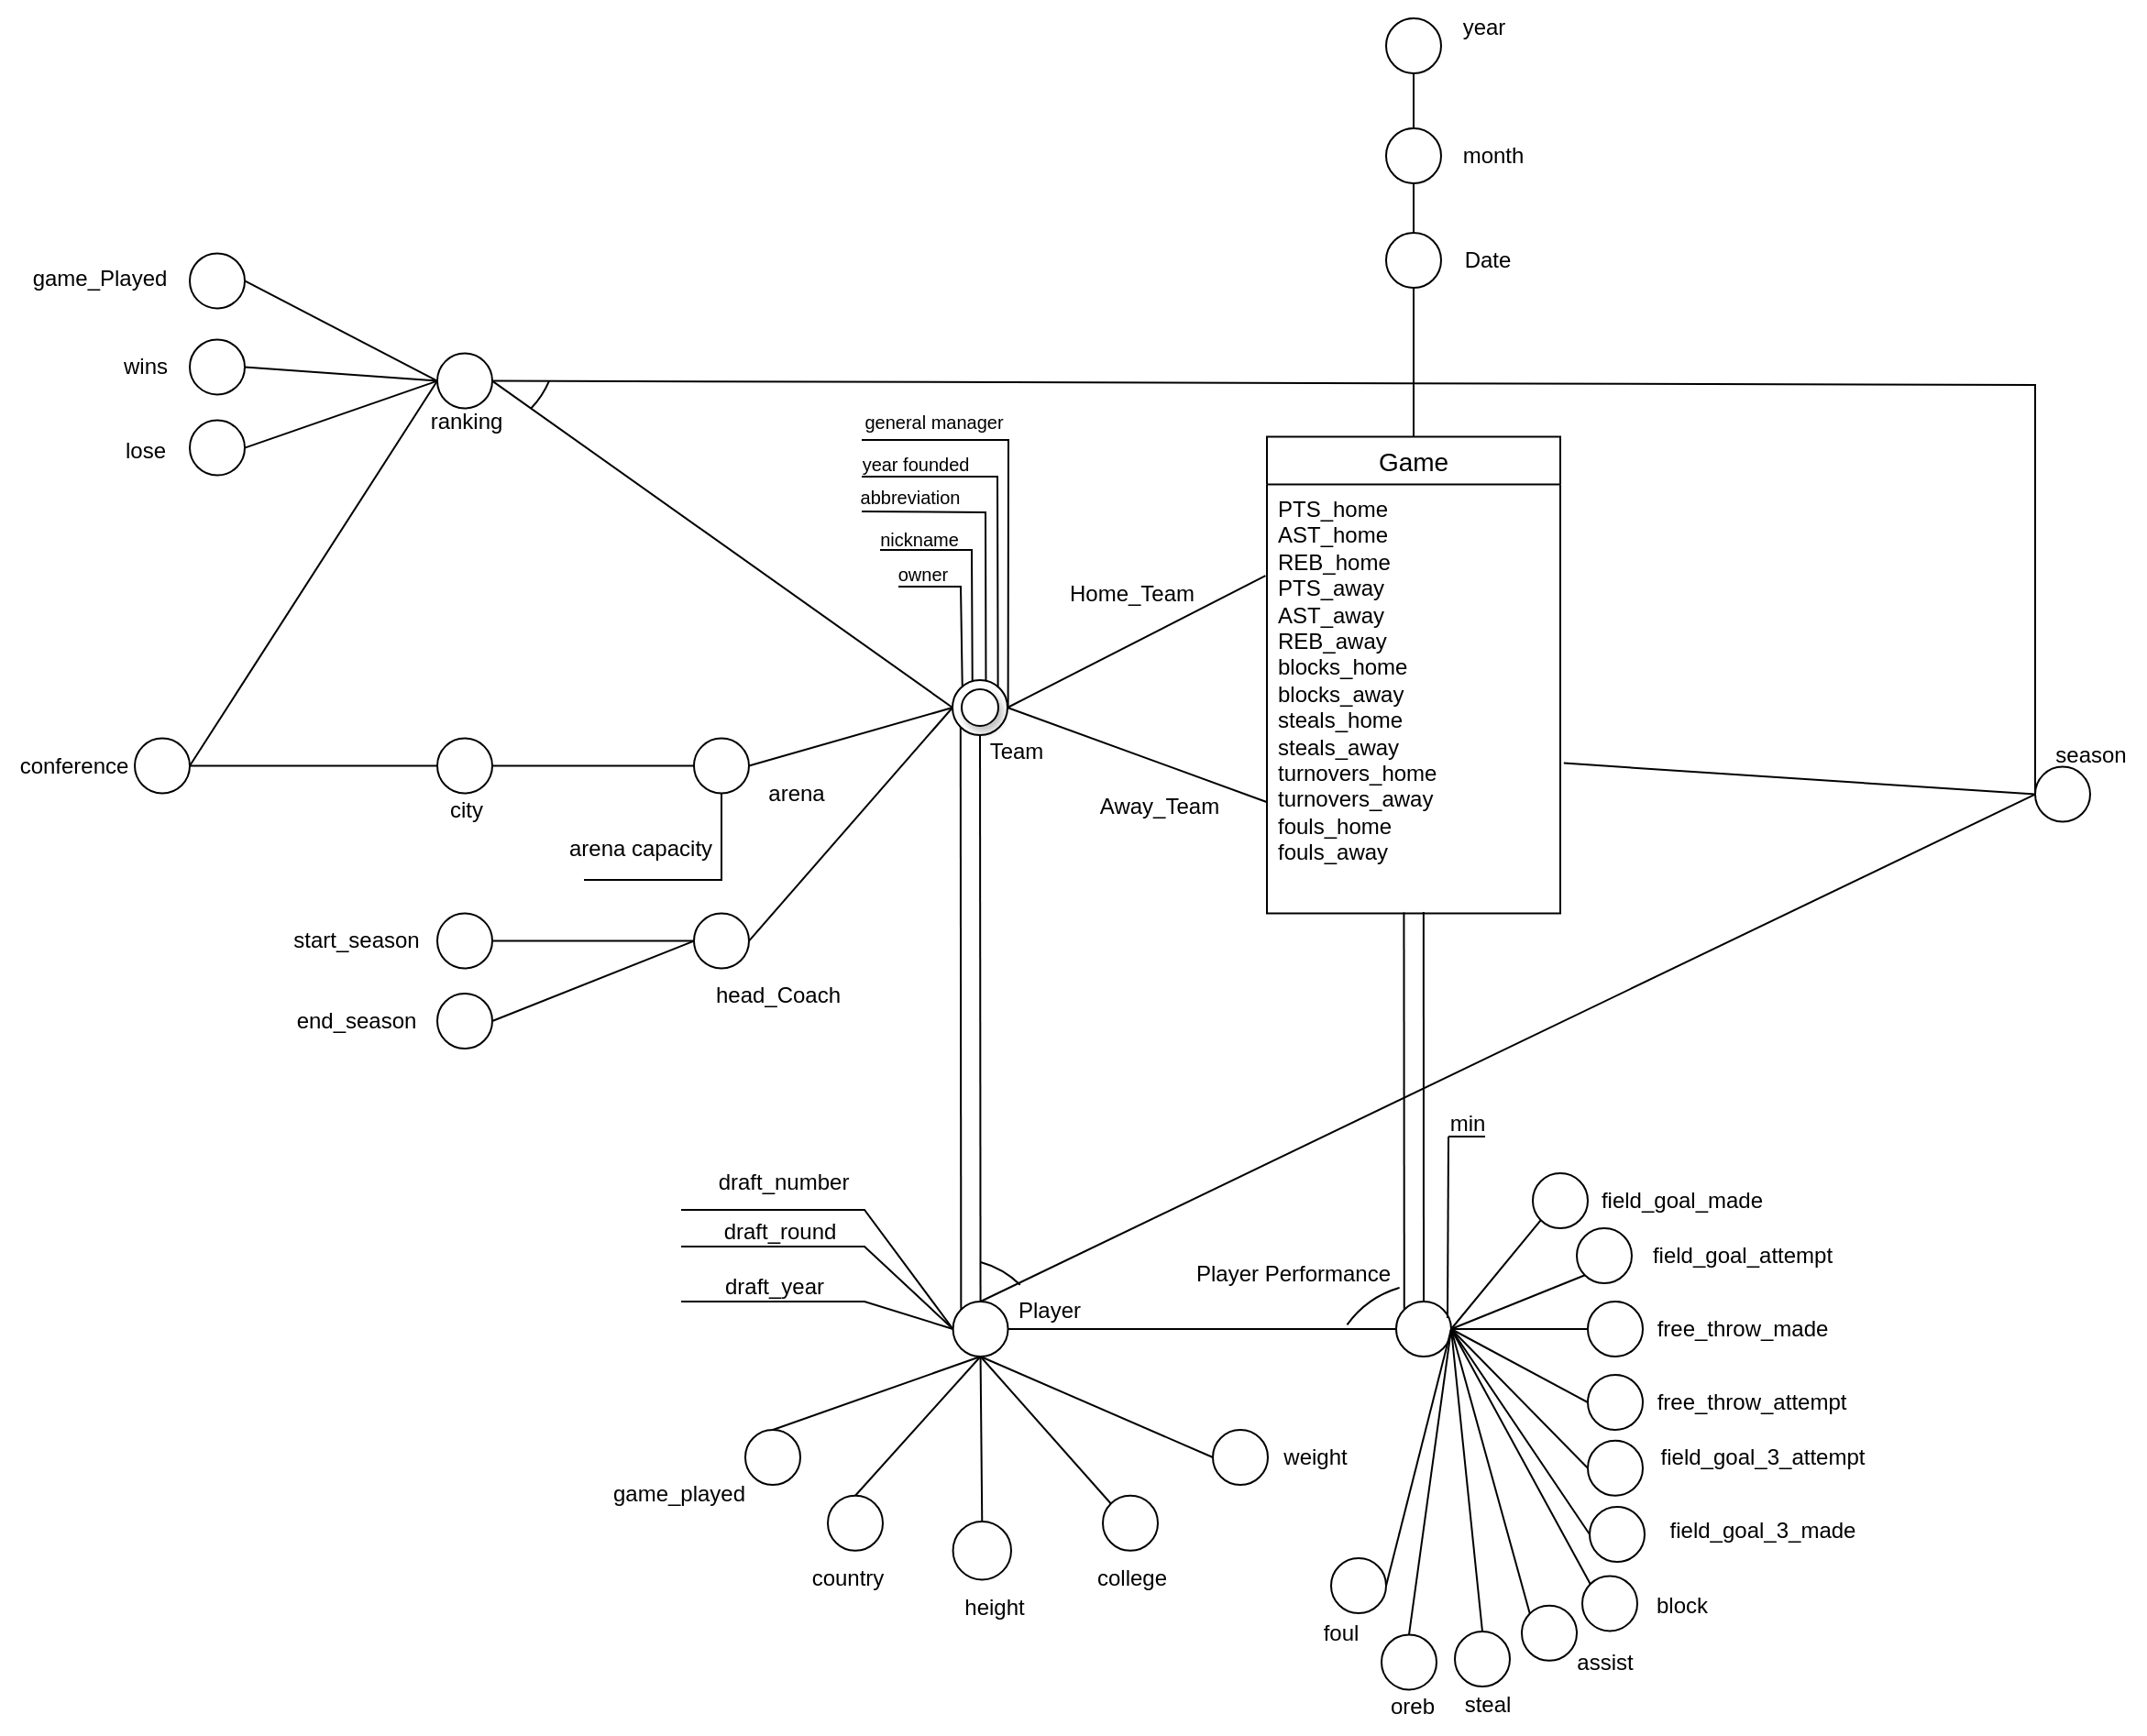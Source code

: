 <mxfile version="26.2.12">
  <diagram name="Page-1" id="STnHS9eQs5rwX8lgGzz5">
    <mxGraphModel dx="2829" dy="1380" grid="1" gridSize="10" guides="1" tooltips="1" connect="1" arrows="1" fold="1" page="1" pageScale="1" pageWidth="1654" pageHeight="1169" math="0" shadow="0">
      <root>
        <mxCell id="0" />
        <mxCell id="1" parent="0" />
        <mxCell id="lqGyyjWY5NM0c0FbPmfU-131" value="&lt;font style=&quot;font-size: 10px;&quot;&gt;general manager&lt;/font&gt;" style="text;html=1;align=center;verticalAlign=middle;resizable=0;points=[];autosize=1;strokeColor=none;fillColor=none;" parent="1" vertex="1">
          <mxGeometry x="628.5" y="315.21" width="100" height="30" as="geometry" />
        </mxCell>
        <mxCell id="lqGyyjWY5NM0c0FbPmfU-140" value="&lt;font style=&quot;font-size: 10px;&quot;&gt;abbreviation&lt;/font&gt;" style="text;html=1;align=center;verticalAlign=middle;resizable=0;points=[];autosize=1;strokeColor=none;fillColor=none;" parent="1" vertex="1">
          <mxGeometry x="625.5" y="356" width="80" height="30" as="geometry" />
        </mxCell>
        <mxCell id="lqGyyjWY5NM0c0FbPmfU-82" value="Game" style="swimlane;fontStyle=0;childLayout=stackLayout;horizontal=1;startSize=26;horizontalStack=0;resizeParent=1;resizeParentMax=0;resizeLast=0;collapsible=1;marginBottom=0;align=center;fontSize=14;" parent="1" vertex="1">
          <mxGeometry x="861" y="338.21" width="160" height="260" as="geometry">
            <mxRectangle x="1130" y="142" width="130" height="30" as="alternateBounds" />
          </mxGeometry>
        </mxCell>
        <mxCell id="lqGyyjWY5NM0c0FbPmfU-85" value="&lt;div&gt;&lt;span style=&quot;background-color: transparent; color: light-dark(rgb(0, 0, 0), rgb(255, 255, 255));&quot;&gt;PTS_home&lt;br&gt;AST_home&amp;nbsp;&lt;/span&gt;&lt;/div&gt;&lt;div&gt;&lt;span style=&quot;background-color: transparent; color: light-dark(rgb(0, 0, 0), rgb(255, 255, 255));&quot;&gt;REB_home&lt;br&gt;PTS_away&lt;br&gt;AST_away&lt;br&gt;REB_away&lt;span style=&quot;white-space: pre;&quot;&gt;&#x9;&lt;/span&gt;&lt;br&gt;&lt;/span&gt;&lt;span style=&quot;background-color: transparent; color: light-dark(rgb(0, 0, 0), rgb(255, 255, 255));&quot;&gt;blocks_home&lt;/span&gt;&lt;/div&gt;&lt;div&gt;blocks_away&lt;/div&gt;&lt;div&gt;&lt;div&gt;steals_home&lt;/div&gt;&lt;div&gt;steals_away&lt;/div&gt;&lt;div&gt;turnovers_home&lt;/div&gt;&lt;div&gt;turnovers_away&lt;/div&gt;&lt;div&gt;fouls_home&lt;/div&gt;&lt;/div&gt;&lt;div&gt;fouls_away&lt;/div&gt;&lt;div&gt;&lt;br&gt;&lt;/div&gt;" style="text;strokeColor=none;fillColor=none;spacingLeft=4;spacingRight=4;overflow=hidden;rotatable=0;points=[[0,0.5],[1,0.5]];portConstraint=eastwest;fontSize=12;whiteSpace=wrap;html=1;" parent="lqGyyjWY5NM0c0FbPmfU-82" vertex="1">
          <mxGeometry y="26" width="160" height="234" as="geometry" />
        </mxCell>
        <mxCell id="lqGyyjWY5NM0c0FbPmfU-91" value="Home_Team" style="text;html=1;align=center;verticalAlign=middle;resizable=0;points=[];autosize=1;strokeColor=none;fillColor=none;" parent="1" vertex="1">
          <mxGeometry x="741.5" y="409" width="90" height="30" as="geometry" />
        </mxCell>
        <mxCell id="lqGyyjWY5NM0c0FbPmfU-101" value="" style="endArrow=none;html=1;rounded=0;entryX=1;entryY=0;entryDx=0;entryDy=0;" parent="1" edge="1">
          <mxGeometry relative="1" as="geometry">
            <mxPoint x="640" y="340" as="sourcePoint" />
            <mxPoint x="719.807" y="485.603" as="targetPoint" />
            <Array as="points">
              <mxPoint x="720" y="340" />
            </Array>
          </mxGeometry>
        </mxCell>
        <mxCell id="lqGyyjWY5NM0c0FbPmfU-115" value="&lt;font style=&quot;font-size: 10px;&quot;&gt;owner&lt;/font&gt;" style="text;html=1;align=center;verticalAlign=middle;resizable=0;points=[];autosize=1;strokeColor=none;fillColor=none;" parent="1" vertex="1">
          <mxGeometry x="647.5" y="398.0" width="50" height="30" as="geometry" />
        </mxCell>
        <mxCell id="Ys17MQs9ZZvH2SdcOi4z-31" value="" style="endArrow=none;html=1;rounded=0;entryX=0;entryY=0.5;entryDx=0;entryDy=0;exitX=1;exitY=0.5;exitDx=0;exitDy=0;" parent="1" source="Ys17MQs9ZZvH2SdcOi4z-32" target="HAxubspQe0TTmZOSSiqT-24" edge="1">
          <mxGeometry width="50" height="50" relative="1" as="geometry">
            <mxPoint x="-84" y="441.5" as="sourcePoint" />
            <mxPoint x="-184" y="513.5" as="targetPoint" />
          </mxGeometry>
        </mxCell>
        <mxCell id="Ys17MQs9ZZvH2SdcOi4z-32" value="" style="ellipse;whiteSpace=wrap;html=1;aspect=fixed;" parent="1" vertex="1">
          <mxGeometry x="273.5" y="285.21" width="30" height="30" as="geometry" />
        </mxCell>
        <mxCell id="Ys17MQs9ZZvH2SdcOi4z-34" value="wins" style="text;html=1;align=center;verticalAlign=middle;resizable=0;points=[];autosize=1;strokeColor=none;fillColor=none;" parent="1" vertex="1">
          <mxGeometry x="223.5" y="285.21" width="50" height="30" as="geometry" />
        </mxCell>
        <mxCell id="Ys17MQs9ZZvH2SdcOi4z-35" value="" style="endArrow=none;html=1;rounded=0;exitX=1;exitY=0.5;exitDx=0;exitDy=0;entryX=0;entryY=0.5;entryDx=0;entryDy=0;" parent="1" source="Ys17MQs9ZZvH2SdcOi4z-36" target="HAxubspQe0TTmZOSSiqT-24" edge="1">
          <mxGeometry width="50" height="50" relative="1" as="geometry">
            <mxPoint x="-104" y="493.5" as="sourcePoint" />
            <mxPoint x="383.5" y="255.21" as="targetPoint" />
          </mxGeometry>
        </mxCell>
        <mxCell id="Ys17MQs9ZZvH2SdcOi4z-36" value="" style="ellipse;whiteSpace=wrap;html=1;aspect=fixed;" parent="1" vertex="1">
          <mxGeometry x="273.5" y="329.29" width="30" height="30" as="geometry" />
        </mxCell>
        <mxCell id="Ys17MQs9ZZvH2SdcOi4z-37" value="lose" style="text;html=1;align=center;verticalAlign=middle;resizable=0;points=[];autosize=1;strokeColor=none;fillColor=none;" parent="1" vertex="1">
          <mxGeometry x="223.5" y="330.71" width="50" height="30" as="geometry" />
        </mxCell>
        <mxCell id="Ys17MQs9ZZvH2SdcOi4z-41" value="" style="endArrow=none;html=1;rounded=0;exitX=0.5;exitY=1;exitDx=0;exitDy=0;entryX=0;entryY=0.5;entryDx=0;entryDy=0;" parent="1" source="HAxubspQe0TTmZOSSiqT-42" target="Ys17MQs9ZZvH2SdcOi4z-51" edge="1">
          <mxGeometry width="50" height="50" relative="1" as="geometry">
            <mxPoint x="681.5" y="771.22" as="sourcePoint" />
            <mxPoint x="781.5" y="771.22" as="targetPoint" />
          </mxGeometry>
        </mxCell>
        <mxCell id="Ys17MQs9ZZvH2SdcOi4z-42" value="" style="endArrow=none;html=1;rounded=0;exitX=0.5;exitY=1;exitDx=0;exitDy=0;entryX=0.5;entryY=0;entryDx=0;entryDy=0;" parent="1" source="HAxubspQe0TTmZOSSiqT-42" target="Ys17MQs9ZZvH2SdcOi4z-49" edge="1">
          <mxGeometry width="50" height="50" relative="1" as="geometry">
            <mxPoint x="681.5" y="771.22" as="sourcePoint" />
            <mxPoint x="771.5" y="811.22" as="targetPoint" />
          </mxGeometry>
        </mxCell>
        <mxCell id="Ys17MQs9ZZvH2SdcOi4z-43" value="" style="endArrow=none;html=1;rounded=0;exitX=0.5;exitY=1;exitDx=0;exitDy=0;entryX=0.5;entryY=0;entryDx=0;entryDy=0;" parent="1" source="HAxubspQe0TTmZOSSiqT-42" target="Ys17MQs9ZZvH2SdcOi4z-47" edge="1">
          <mxGeometry width="50" height="50" relative="1" as="geometry">
            <mxPoint x="651.5" y="678.29" as="sourcePoint" />
            <mxPoint x="696.5" y="841.22" as="targetPoint" />
          </mxGeometry>
        </mxCell>
        <mxCell id="Ys17MQs9ZZvH2SdcOi4z-44" value="" style="endArrow=none;html=1;rounded=0;exitX=0.5;exitY=1;exitDx=0;exitDy=0;entryX=0.5;entryY=0;entryDx=0;entryDy=0;" parent="1" source="HAxubspQe0TTmZOSSiqT-42" target="Ys17MQs9ZZvH2SdcOi4z-45" edge="1">
          <mxGeometry width="50" height="50" relative="1" as="geometry">
            <mxPoint x="681.5" y="771.22" as="sourcePoint" />
            <mxPoint x="686.5" y="864.22" as="targetPoint" />
          </mxGeometry>
        </mxCell>
        <mxCell id="Ys17MQs9ZZvH2SdcOi4z-45" value="" style="ellipse;whiteSpace=wrap;html=1;aspect=fixed;" parent="1" vertex="1">
          <mxGeometry x="576.5" y="880.0" width="30" height="30" as="geometry" />
        </mxCell>
        <mxCell id="Ys17MQs9ZZvH2SdcOi4z-46" value="game_played" style="text;html=1;align=center;verticalAlign=middle;resizable=0;points=[];autosize=1;strokeColor=none;fillColor=none;" parent="1" vertex="1">
          <mxGeometry x="490" y="900.0" width="100" height="30" as="geometry" />
        </mxCell>
        <mxCell id="Ys17MQs9ZZvH2SdcOi4z-47" value="" style="ellipse;whiteSpace=wrap;html=1;aspect=fixed;" parent="1" vertex="1">
          <mxGeometry x="621.5" y="915.86" width="30" height="30" as="geometry" />
        </mxCell>
        <mxCell id="Ys17MQs9ZZvH2SdcOi4z-48" value="country" style="text;html=1;align=center;verticalAlign=middle;resizable=0;points=[];autosize=1;strokeColor=none;fillColor=none;" parent="1" vertex="1">
          <mxGeometry x="601.5" y="945.86" width="60" height="30" as="geometry" />
        </mxCell>
        <mxCell id="Ys17MQs9ZZvH2SdcOi4z-49" value="" style="ellipse;whiteSpace=wrap;html=1;aspect=fixed;" parent="1" vertex="1">
          <mxGeometry x="689.78" y="930" width="31.72" height="31.72" as="geometry" />
        </mxCell>
        <mxCell id="Ys17MQs9ZZvH2SdcOi4z-50" value="height" style="text;html=1;align=center;verticalAlign=middle;resizable=0;points=[];autosize=1;strokeColor=none;fillColor=none;" parent="1" vertex="1">
          <mxGeometry x="681.5" y="961.72" width="60" height="30" as="geometry" />
        </mxCell>
        <mxCell id="Ys17MQs9ZZvH2SdcOi4z-51" value="" style="ellipse;whiteSpace=wrap;html=1;aspect=fixed;" parent="1" vertex="1">
          <mxGeometry x="831.5" y="880.0" width="30" height="30" as="geometry" />
        </mxCell>
        <mxCell id="Ys17MQs9ZZvH2SdcOi4z-53" value="weight" style="text;html=1;align=center;verticalAlign=middle;resizable=0;points=[];autosize=1;strokeColor=none;fillColor=none;" parent="1" vertex="1">
          <mxGeometry x="856.5" y="880.0" width="60" height="30" as="geometry" />
        </mxCell>
        <mxCell id="Ys17MQs9ZZvH2SdcOi4z-60" value="" style="endArrow=none;html=1;rounded=0;entryX=0;entryY=0.5;entryDx=0;entryDy=0;exitX=1;exitY=0.5;exitDx=0;exitDy=0;" parent="1" source="Ys17MQs9ZZvH2SdcOi4z-61" target="HAxubspQe0TTmZOSSiqT-24" edge="1">
          <mxGeometry width="50" height="50" relative="1" as="geometry">
            <mxPoint x="-94" y="393.5" as="sourcePoint" />
            <mxPoint x="66" y="453.5" as="targetPoint" />
          </mxGeometry>
        </mxCell>
        <mxCell id="Ys17MQs9ZZvH2SdcOi4z-61" value="" style="ellipse;whiteSpace=wrap;html=1;aspect=fixed;" parent="1" vertex="1">
          <mxGeometry x="273.5" y="238.21" width="30" height="30" as="geometry" />
        </mxCell>
        <mxCell id="uUU-sFvdg4GG319mq6XO-7" value="" style="endArrow=none;html=1;rounded=0;entryX=0;entryY=0;entryDx=0;entryDy=0;exitX=0.5;exitY=1;exitDx=0;exitDy=0;" parent="1" source="HAxubspQe0TTmZOSSiqT-42" target="uUU-sFvdg4GG319mq6XO-8" edge="1">
          <mxGeometry width="50" height="50" relative="1" as="geometry">
            <mxPoint x="691.5" y="680" as="sourcePoint" />
            <mxPoint x="786" y="731.22" as="targetPoint" />
          </mxGeometry>
        </mxCell>
        <mxCell id="uUU-sFvdg4GG319mq6XO-8" value="" style="ellipse;whiteSpace=wrap;html=1;aspect=fixed;" parent="1" vertex="1">
          <mxGeometry x="771.5" y="915.86" width="30" height="30" as="geometry" />
        </mxCell>
        <mxCell id="uUU-sFvdg4GG319mq6XO-9" value="college" style="text;html=1;align=center;verticalAlign=middle;resizable=0;points=[];autosize=1;strokeColor=none;fillColor=none;" parent="1" vertex="1">
          <mxGeometry x="756.5" y="945.86" width="60" height="30" as="geometry" />
        </mxCell>
        <mxCell id="HAxubspQe0TTmZOSSiqT-1" value="" style="ellipse;whiteSpace=wrap;html=1;aspect=fixed;" parent="1" vertex="1">
          <mxGeometry x="926" y="227" width="30" height="30" as="geometry" />
        </mxCell>
        <mxCell id="HAxubspQe0TTmZOSSiqT-3" value="Date" style="text;html=1;align=center;verticalAlign=middle;resizable=0;points=[];autosize=1;strokeColor=none;fillColor=none;" parent="1" vertex="1">
          <mxGeometry x="956" y="227" width="50" height="30" as="geometry" />
        </mxCell>
        <mxCell id="HAxubspQe0TTmZOSSiqT-4" value="" style="ellipse;whiteSpace=wrap;html=1;aspect=fixed;" parent="1" vertex="1">
          <mxGeometry x="926" y="170" width="30" height="30" as="geometry" />
        </mxCell>
        <mxCell id="HAxubspQe0TTmZOSSiqT-5" value="" style="ellipse;whiteSpace=wrap;html=1;aspect=fixed;" parent="1" vertex="1">
          <mxGeometry x="926" y="110" width="30" height="30" as="geometry" />
        </mxCell>
        <mxCell id="HAxubspQe0TTmZOSSiqT-7" value="" style="endArrow=none;html=1;rounded=0;entryX=0.5;entryY=1;entryDx=0;entryDy=0;exitX=0.5;exitY=0;exitDx=0;exitDy=0;" parent="1" source="HAxubspQe0TTmZOSSiqT-1" target="HAxubspQe0TTmZOSSiqT-4" edge="1">
          <mxGeometry width="50" height="50" relative="1" as="geometry">
            <mxPoint x="628.5" y="257" as="sourcePoint" />
            <mxPoint x="678.5" y="207" as="targetPoint" />
          </mxGeometry>
        </mxCell>
        <mxCell id="HAxubspQe0TTmZOSSiqT-8" value="month" style="text;html=1;align=center;verticalAlign=middle;resizable=0;points=[];autosize=1;strokeColor=none;fillColor=none;" parent="1" vertex="1">
          <mxGeometry x="953.5" y="170" width="60" height="30" as="geometry" />
        </mxCell>
        <mxCell id="HAxubspQe0TTmZOSSiqT-9" value="year" style="text;html=1;align=center;verticalAlign=middle;resizable=0;points=[];autosize=1;strokeColor=none;fillColor=none;" parent="1" vertex="1">
          <mxGeometry x="953.5" y="100" width="50" height="30" as="geometry" />
        </mxCell>
        <mxCell id="HAxubspQe0TTmZOSSiqT-10" value="Away_Team" style="text;html=1;align=center;verticalAlign=middle;resizable=0;points=[];autosize=1;strokeColor=none;fillColor=none;" parent="1" vertex="1">
          <mxGeometry x="756.5" y="524.5" width="90" height="30" as="geometry" />
        </mxCell>
        <mxCell id="HAxubspQe0TTmZOSSiqT-11" value="" style="ellipse;whiteSpace=wrap;html=1;aspect=fixed;" parent="1" vertex="1">
          <mxGeometry x="689.5" y="471" width="30" height="30" as="geometry" />
        </mxCell>
        <mxCell id="HAxubspQe0TTmZOSSiqT-12" value="" style="endArrow=none;html=1;rounded=0;entryX=-0.005;entryY=0.213;entryDx=0;entryDy=0;exitX=1;exitY=0.5;exitDx=0;exitDy=0;entryPerimeter=0;" parent="1" source="HAxubspQe0TTmZOSSiqT-11" target="lqGyyjWY5NM0c0FbPmfU-85" edge="1">
          <mxGeometry width="50" height="50" relative="1" as="geometry">
            <mxPoint x="648.5" y="550" as="sourcePoint" />
            <mxPoint x="698.5" y="500" as="targetPoint" />
          </mxGeometry>
        </mxCell>
        <mxCell id="HAxubspQe0TTmZOSSiqT-14" value="" style="ellipse;whiteSpace=wrap;html=1;aspect=fixed;shadow=1;" parent="1" vertex="1">
          <mxGeometry x="694.5" y="476" width="20" height="20" as="geometry" />
        </mxCell>
        <mxCell id="HAxubspQe0TTmZOSSiqT-15" value="" style="endArrow=none;html=1;rounded=0;entryX=1;entryY=0.5;entryDx=0;entryDy=0;exitX=0.001;exitY=0.741;exitDx=0;exitDy=0;exitPerimeter=0;" parent="1" source="lqGyyjWY5NM0c0FbPmfU-85" target="HAxubspQe0TTmZOSSiqT-11" edge="1">
          <mxGeometry width="50" height="50" relative="1" as="geometry">
            <mxPoint x="648.5" y="550" as="sourcePoint" />
            <mxPoint x="698.5" y="500" as="targetPoint" />
          </mxGeometry>
        </mxCell>
        <mxCell id="HAxubspQe0TTmZOSSiqT-16" value="Team" style="text;html=1;align=center;verticalAlign=middle;resizable=0;points=[];autosize=1;strokeColor=none;fillColor=none;" parent="1" vertex="1">
          <mxGeometry x="698.5" y="494.5" width="50" height="30" as="geometry" />
        </mxCell>
        <mxCell id="HAxubspQe0TTmZOSSiqT-19" value="" style="endArrow=none;html=1;rounded=0;entryX=0;entryY=0.5;entryDx=0;entryDy=0;exitX=1;exitY=0.5;exitDx=0;exitDy=0;" parent="1" source="HAxubspQe0TTmZOSSiqT-24" target="HAxubspQe0TTmZOSSiqT-11" edge="1">
          <mxGeometry width="50" height="50" relative="1" as="geometry">
            <mxPoint x="518.5" y="470" as="sourcePoint" />
            <mxPoint x="498.5" y="490" as="targetPoint" />
          </mxGeometry>
        </mxCell>
        <mxCell id="HAxubspQe0TTmZOSSiqT-20" value="" style="ellipse;whiteSpace=wrap;html=1;aspect=fixed;" parent="1" vertex="1">
          <mxGeometry x="408.5" y="598.29" width="30" height="30" as="geometry" />
        </mxCell>
        <mxCell id="HAxubspQe0TTmZOSSiqT-21" value="" style="ellipse;whiteSpace=wrap;html=1;aspect=fixed;" parent="1" vertex="1">
          <mxGeometry x="548.5" y="598.29" width="30" height="30" as="geometry" />
        </mxCell>
        <mxCell id="HAxubspQe0TTmZOSSiqT-22" value="" style="ellipse;whiteSpace=wrap;html=1;aspect=fixed;" parent="1" vertex="1">
          <mxGeometry x="408.5" y="502.79" width="30" height="30" as="geometry" />
        </mxCell>
        <mxCell id="HAxubspQe0TTmZOSSiqT-23" value="" style="ellipse;whiteSpace=wrap;html=1;aspect=fixed;" parent="1" vertex="1">
          <mxGeometry x="548.5" y="502.79" width="30" height="30" as="geometry" />
        </mxCell>
        <mxCell id="HAxubspQe0TTmZOSSiqT-24" value="" style="ellipse;whiteSpace=wrap;html=1;aspect=fixed;" parent="1" vertex="1">
          <mxGeometry x="408.5" y="292.79" width="30" height="30" as="geometry" />
        </mxCell>
        <mxCell id="HAxubspQe0TTmZOSSiqT-26" value="" style="endArrow=none;html=1;rounded=0;entryX=0;entryY=0.5;entryDx=0;entryDy=0;exitX=1;exitY=0.5;exitDx=0;exitDy=0;" parent="1" source="HAxubspQe0TTmZOSSiqT-23" target="HAxubspQe0TTmZOSSiqT-11" edge="1">
          <mxGeometry width="50" height="50" relative="1" as="geometry">
            <mxPoint x="598.5" y="550" as="sourcePoint" />
            <mxPoint x="498.5" y="490" as="targetPoint" />
          </mxGeometry>
        </mxCell>
        <mxCell id="HAxubspQe0TTmZOSSiqT-27" value="arena" style="text;html=1;align=center;verticalAlign=middle;resizable=0;points=[];autosize=1;strokeColor=none;fillColor=none;" parent="1" vertex="1">
          <mxGeometry x="578.5" y="518.29" width="50" height="30" as="geometry" />
        </mxCell>
        <mxCell id="HAxubspQe0TTmZOSSiqT-28" value="" style="endArrow=none;html=1;rounded=0;entryX=0.5;entryY=1;entryDx=0;entryDy=0;" parent="1" target="HAxubspQe0TTmZOSSiqT-23" edge="1">
          <mxGeometry width="50" height="50" relative="1" as="geometry">
            <mxPoint x="488.5" y="580" as="sourcePoint" />
            <mxPoint x="498.5" y="490" as="targetPoint" />
            <Array as="points">
              <mxPoint x="563.5" y="580" />
            </Array>
          </mxGeometry>
        </mxCell>
        <mxCell id="HAxubspQe0TTmZOSSiqT-29" value="arena capacity" style="text;html=1;align=center;verticalAlign=middle;resizable=0;points=[];autosize=1;strokeColor=none;fillColor=none;" parent="1" vertex="1">
          <mxGeometry x="468.5" y="548.29" width="100" height="30" as="geometry" />
        </mxCell>
        <mxCell id="HAxubspQe0TTmZOSSiqT-30" value="" style="endArrow=none;html=1;rounded=0;entryX=0;entryY=0.5;entryDx=0;entryDy=0;exitX=1;exitY=0.5;exitDx=0;exitDy=0;" parent="1" source="HAxubspQe0TTmZOSSiqT-22" target="HAxubspQe0TTmZOSSiqT-23" edge="1">
          <mxGeometry width="50" height="50" relative="1" as="geometry">
            <mxPoint x="448.5" y="518" as="sourcePoint" />
            <mxPoint x="498.5" y="490" as="targetPoint" />
          </mxGeometry>
        </mxCell>
        <mxCell id="HAxubspQe0TTmZOSSiqT-31" value="city" style="text;html=1;align=center;verticalAlign=middle;resizable=0;points=[];autosize=1;strokeColor=none;fillColor=none;" parent="1" vertex="1">
          <mxGeometry x="403.5" y="527" width="40" height="30" as="geometry" />
        </mxCell>
        <mxCell id="HAxubspQe0TTmZOSSiqT-33" value="&lt;font style=&quot;font-size: 10px;&quot;&gt;year founded&lt;/font&gt;" style="text;html=1;align=center;verticalAlign=middle;resizable=0;points=[];autosize=1;strokeColor=none;fillColor=none;" parent="1" vertex="1">
          <mxGeometry x="628.5" y="338.21" width="80" height="30" as="geometry" />
        </mxCell>
        <mxCell id="HAxubspQe0TTmZOSSiqT-34" value="" style="endArrow=none;html=1;rounded=0;entryX=0;entryY=0.5;entryDx=0;entryDy=0;exitX=1;exitY=0.5;exitDx=0;exitDy=0;" parent="1" source="HAxubspQe0TTmZOSSiqT-21" target="HAxubspQe0TTmZOSSiqT-11" edge="1">
          <mxGeometry width="50" height="50" relative="1" as="geometry">
            <mxPoint x="578.5" y="620" as="sourcePoint" />
            <mxPoint x="658.5" y="450" as="targetPoint" />
          </mxGeometry>
        </mxCell>
        <mxCell id="HAxubspQe0TTmZOSSiqT-36" value="head_Coach" style="text;html=1;align=center;verticalAlign=middle;resizable=0;points=[];autosize=1;strokeColor=none;fillColor=none;" parent="1" vertex="1">
          <mxGeometry x="548.5" y="628.29" width="90" height="30" as="geometry" />
        </mxCell>
        <mxCell id="HAxubspQe0TTmZOSSiqT-37" value="" style="endArrow=none;html=1;rounded=0;entryX=0;entryY=0.5;entryDx=0;entryDy=0;entryPerimeter=0;exitX=1;exitY=0.5;exitDx=0;exitDy=0;" parent="1" source="HAxubspQe0TTmZOSSiqT-20" target="HAxubspQe0TTmZOSSiqT-21" edge="1">
          <mxGeometry width="50" height="50" relative="1" as="geometry">
            <mxPoint x="468.5" y="620" as="sourcePoint" />
            <mxPoint x="658.5" y="450" as="targetPoint" />
          </mxGeometry>
        </mxCell>
        <mxCell id="HAxubspQe0TTmZOSSiqT-39" value="start_season" style="text;html=1;align=center;verticalAlign=middle;resizable=0;points=[];autosize=1;strokeColor=none;fillColor=none;" parent="1" vertex="1">
          <mxGeometry x="318.5" y="598.29" width="90" height="30" as="geometry" />
        </mxCell>
        <mxCell id="HAxubspQe0TTmZOSSiqT-40" value="" style="endArrow=none;html=1;rounded=0;entryX=0;entryY=0.5;entryDx=0;entryDy=0;exitX=1;exitY=0.5;exitDx=0;exitDy=0;" parent="1" source="HAxubspQe0TTmZOSSiqT-43" target="HAxubspQe0TTmZOSSiqT-21" edge="1">
          <mxGeometry width="50" height="50" relative="1" as="geometry">
            <mxPoint x="448.5" y="660" as="sourcePoint" />
            <mxPoint x="658.5" y="450" as="targetPoint" />
          </mxGeometry>
        </mxCell>
        <mxCell id="HAxubspQe0TTmZOSSiqT-42" value="" style="ellipse;whiteSpace=wrap;html=1;aspect=fixed;" parent="1" vertex="1">
          <mxGeometry x="689.78" y="810" width="30" height="30" as="geometry" />
        </mxCell>
        <mxCell id="HAxubspQe0TTmZOSSiqT-43" value="" style="ellipse;whiteSpace=wrap;html=1;aspect=fixed;" parent="1" vertex="1">
          <mxGeometry x="408.5" y="642" width="30" height="30" as="geometry" />
        </mxCell>
        <mxCell id="HAxubspQe0TTmZOSSiqT-45" value="end_season" style="text;html=1;align=center;verticalAlign=middle;resizable=0;points=[];autosize=1;strokeColor=none;fillColor=none;" parent="1" vertex="1">
          <mxGeometry x="318.5" y="642" width="90" height="30" as="geometry" />
        </mxCell>
        <mxCell id="HAxubspQe0TTmZOSSiqT-46" value="" style="endArrow=none;html=1;rounded=0;entryX=0.5;entryY=1;entryDx=0;entryDy=0;exitX=0.5;exitY=0;exitDx=0;exitDy=0;" parent="1" source="HAxubspQe0TTmZOSSiqT-42" target="HAxubspQe0TTmZOSSiqT-11" edge="1">
          <mxGeometry width="50" height="50" relative="1" as="geometry">
            <mxPoint x="703.5" y="640" as="sourcePoint" />
            <mxPoint x="658.5" y="450" as="targetPoint" />
          </mxGeometry>
        </mxCell>
        <mxCell id="HAxubspQe0TTmZOSSiqT-47" value="" style="endArrow=none;html=1;rounded=0;entryX=0;entryY=1;entryDx=0;entryDy=0;exitX=0;exitY=0;exitDx=0;exitDy=0;" parent="1" source="HAxubspQe0TTmZOSSiqT-42" target="HAxubspQe0TTmZOSSiqT-11" edge="1">
          <mxGeometry width="50" height="50" relative="1" as="geometry">
            <mxPoint x="692.5" y="650" as="sourcePoint" />
            <mxPoint x="658.5" y="450" as="targetPoint" />
          </mxGeometry>
        </mxCell>
        <mxCell id="HAxubspQe0TTmZOSSiqT-48" value="Player" style="text;html=1;align=center;verticalAlign=middle;resizable=0;points=[];autosize=1;strokeColor=none;fillColor=none;" parent="1" vertex="1">
          <mxGeometry x="711.5" y="800" width="60" height="30" as="geometry" />
        </mxCell>
        <mxCell id="HAxubspQe0TTmZOSSiqT-53" value="" style="ellipse;whiteSpace=wrap;html=1;aspect=fixed;" parent="1" vertex="1">
          <mxGeometry x="1280" y="518.29" width="30" height="30" as="geometry" />
        </mxCell>
        <mxCell id="HAxubspQe0TTmZOSSiqT-55" value="season" style="text;html=1;align=center;verticalAlign=middle;resizable=0;points=[];autosize=1;strokeColor=none;fillColor=none;" parent="1" vertex="1">
          <mxGeometry x="1280" y="497" width="60" height="30" as="geometry" />
        </mxCell>
        <mxCell id="HAxubspQe0TTmZOSSiqT-59" value="ranking" style="text;html=1;align=center;verticalAlign=middle;resizable=0;points=[];autosize=1;strokeColor=none;fillColor=none;" parent="1" vertex="1">
          <mxGeometry x="393.5" y="315.21" width="60" height="30" as="geometry" />
        </mxCell>
        <mxCell id="HAxubspQe0TTmZOSSiqT-62" value="" style="endArrow=none;html=1;rounded=0;entryX=0;entryY=0.5;entryDx=0;entryDy=0;exitX=1;exitY=0.5;exitDx=0;exitDy=0;" parent="1" source="HAxubspQe0TTmZOSSiqT-64" target="HAxubspQe0TTmZOSSiqT-22" edge="1">
          <mxGeometry width="50" height="50" relative="1" as="geometry">
            <mxPoint x="298.5" y="518" as="sourcePoint" />
            <mxPoint x="768.5" y="580" as="targetPoint" />
          </mxGeometry>
        </mxCell>
        <mxCell id="HAxubspQe0TTmZOSSiqT-64" value="" style="ellipse;whiteSpace=wrap;html=1;aspect=fixed;" parent="1" vertex="1">
          <mxGeometry x="243.5" y="502.79" width="30" height="30" as="geometry" />
        </mxCell>
        <mxCell id="HAxubspQe0TTmZOSSiqT-65" value="conference" style="text;html=1;align=center;verticalAlign=middle;resizable=0;points=[];autosize=1;strokeColor=none;fillColor=none;" parent="1" vertex="1">
          <mxGeometry x="170" y="502.79" width="80" height="30" as="geometry" />
        </mxCell>
        <mxCell id="HAxubspQe0TTmZOSSiqT-66" value="game_Played" style="text;html=1;align=center;verticalAlign=middle;resizable=0;points=[];autosize=1;strokeColor=none;fillColor=none;" parent="1" vertex="1">
          <mxGeometry x="173.5" y="237" width="100" height="30" as="geometry" />
        </mxCell>
        <mxCell id="HAxubspQe0TTmZOSSiqT-67" value="&lt;font style=&quot;font-size: 10px;&quot;&gt;nickname&lt;/font&gt;" style="text;html=1;align=center;verticalAlign=middle;resizable=0;points=[];autosize=1;strokeColor=none;fillColor=none;" parent="1" vertex="1">
          <mxGeometry x="635.5" y="379.0" width="70" height="30" as="geometry" />
        </mxCell>
        <mxCell id="HAxubspQe0TTmZOSSiqT-70" value="" style="endArrow=none;html=1;rounded=0;entryX=0.5;entryY=1;entryDx=0;entryDy=0;exitX=0.5;exitY=0;exitDx=0;exitDy=0;" parent="1" source="HAxubspQe0TTmZOSSiqT-4" target="HAxubspQe0TTmZOSSiqT-5" edge="1">
          <mxGeometry width="50" height="50" relative="1" as="geometry">
            <mxPoint x="778.5" y="200" as="sourcePoint" />
            <mxPoint x="828.5" y="150" as="targetPoint" />
          </mxGeometry>
        </mxCell>
        <mxCell id="HAxubspQe0TTmZOSSiqT-71" value="" style="endArrow=none;html=1;rounded=0;exitX=1;exitY=0.5;exitDx=0;exitDy=0;entryX=0;entryY=0.5;entryDx=0;entryDy=0;" parent="1" source="HAxubspQe0TTmZOSSiqT-24" target="HAxubspQe0TTmZOSSiqT-53" edge="1">
          <mxGeometry width="50" height="50" relative="1" as="geometry">
            <mxPoint x="758.5" y="260" as="sourcePoint" />
            <mxPoint x="1090" y="170" as="targetPoint" />
            <Array as="points">
              <mxPoint x="1280" y="310" />
            </Array>
          </mxGeometry>
        </mxCell>
        <mxCell id="HAxubspQe0TTmZOSSiqT-73" value="" style="verticalLabelPosition=bottom;verticalAlign=top;html=1;shape=mxgraph.basic.arc;startAngle=0.314;endAngle=0.372;" parent="1" vertex="1">
          <mxGeometry x="373.5" y="238.21" width="100" height="100" as="geometry" />
        </mxCell>
        <mxCell id="HAxubspQe0TTmZOSSiqT-74" value="" style="endArrow=none;html=1;rounded=0;entryX=0;entryY=0.5;entryDx=0;entryDy=0;exitX=1;exitY=0.5;exitDx=0;exitDy=0;" parent="1" source="HAxubspQe0TTmZOSSiqT-64" target="HAxubspQe0TTmZOSSiqT-24" edge="1">
          <mxGeometry width="50" height="50" relative="1" as="geometry">
            <mxPoint x="618.5" y="610" as="sourcePoint" />
            <mxPoint x="668.5" y="560" as="targetPoint" />
          </mxGeometry>
        </mxCell>
        <mxCell id="HAxubspQe0TTmZOSSiqT-75" value="" style="endArrow=none;html=1;rounded=0;exitX=0;exitY=0.5;exitDx=0;exitDy=0;" parent="1" source="HAxubspQe0TTmZOSSiqT-42" edge="1">
          <mxGeometry width="50" height="50" relative="1" as="geometry">
            <mxPoint x="901.5" y="710" as="sourcePoint" />
            <mxPoint x="541.5" y="760" as="targetPoint" />
            <Array as="points">
              <mxPoint x="641.5" y="760" />
            </Array>
          </mxGeometry>
        </mxCell>
        <mxCell id="HAxubspQe0TTmZOSSiqT-76" value="draft_year" style="text;html=1;align=center;verticalAlign=middle;resizable=0;points=[];autosize=1;strokeColor=none;fillColor=none;" parent="1" vertex="1">
          <mxGeometry x="551.5" y="786.71" width="80" height="30" as="geometry" />
        </mxCell>
        <mxCell id="HAxubspQe0TTmZOSSiqT-77" value="" style="endArrow=none;html=1;rounded=0;exitX=0;exitY=0.5;exitDx=0;exitDy=0;" parent="1" source="HAxubspQe0TTmZOSSiqT-42" edge="1">
          <mxGeometry width="50" height="50" relative="1" as="geometry">
            <mxPoint x="901.5" y="710" as="sourcePoint" />
            <mxPoint x="541.5" y="780" as="targetPoint" />
            <Array as="points">
              <mxPoint x="641.5" y="780" />
            </Array>
          </mxGeometry>
        </mxCell>
        <mxCell id="HAxubspQe0TTmZOSSiqT-78" value="draft_round" style="text;html=1;align=center;verticalAlign=middle;resizable=0;points=[];autosize=1;strokeColor=none;fillColor=none;" parent="1" vertex="1">
          <mxGeometry x="554.5" y="756.71" width="80" height="30" as="geometry" />
        </mxCell>
        <mxCell id="HAxubspQe0TTmZOSSiqT-79" value="" style="endArrow=none;html=1;rounded=0;exitX=0;exitY=0.5;exitDx=0;exitDy=0;" parent="1" source="HAxubspQe0TTmZOSSiqT-42" edge="1">
          <mxGeometry width="50" height="50" relative="1" as="geometry">
            <mxPoint x="611.5" y="780" as="sourcePoint" />
            <mxPoint x="541.5" y="810" as="targetPoint" />
            <Array as="points">
              <mxPoint x="641.5" y="810" />
            </Array>
          </mxGeometry>
        </mxCell>
        <mxCell id="HAxubspQe0TTmZOSSiqT-80" value="draft_number" style="text;html=1;align=center;verticalAlign=middle;resizable=0;points=[];autosize=1;strokeColor=none;fillColor=none;" parent="1" vertex="1">
          <mxGeometry x="551.5" y="730" width="90" height="30" as="geometry" />
        </mxCell>
        <mxCell id="HAxubspQe0TTmZOSSiqT-81" value="" style="endArrow=none;html=1;rounded=0;entryX=0;entryY=0.5;entryDx=0;entryDy=0;exitX=0.5;exitY=0;exitDx=0;exitDy=0;" parent="1" source="HAxubspQe0TTmZOSSiqT-42" target="HAxubspQe0TTmZOSSiqT-53" edge="1">
          <mxGeometry width="50" height="50" relative="1" as="geometry">
            <mxPoint x="418.5" y="750" as="sourcePoint" />
            <mxPoint x="468.5" y="700" as="targetPoint" />
            <Array as="points" />
          </mxGeometry>
        </mxCell>
        <mxCell id="HAxubspQe0TTmZOSSiqT-82" value="" style="verticalLabelPosition=bottom;verticalAlign=top;html=1;shape=mxgraph.basic.arc;startAngle=0.043;endAngle=0.123;" parent="1" vertex="1">
          <mxGeometry x="641.5" y="786.71" width="100" height="100" as="geometry" />
        </mxCell>
        <mxCell id="rmlVPVZ7KGybjE69mIBt-1" value="" style="endArrow=none;html=1;rounded=0;entryX=0.5;entryY=1;entryDx=0;entryDy=0;exitX=0.5;exitY=0;exitDx=0;exitDy=0;" parent="1" source="lqGyyjWY5NM0c0FbPmfU-82" target="HAxubspQe0TTmZOSSiqT-1" edge="1">
          <mxGeometry width="50" height="50" relative="1" as="geometry">
            <mxPoint x="820" y="340" as="sourcePoint" />
            <mxPoint x="870" y="290" as="targetPoint" />
          </mxGeometry>
        </mxCell>
        <mxCell id="rmlVPVZ7KGybjE69mIBt-2" value="" style="endArrow=none;html=1;rounded=0;entryX=1.012;entryY=0.65;entryDx=0;entryDy=0;entryPerimeter=0;exitX=0;exitY=0.5;exitDx=0;exitDy=0;" parent="1" source="HAxubspQe0TTmZOSSiqT-53" target="lqGyyjWY5NM0c0FbPmfU-85" edge="1">
          <mxGeometry width="50" height="50" relative="1" as="geometry">
            <mxPoint x="820" y="740" as="sourcePoint" />
            <mxPoint x="870" y="690" as="targetPoint" />
          </mxGeometry>
        </mxCell>
        <mxCell id="GS6m8zJGMtgKhHzVI7Pk-4" value="" style="ellipse;whiteSpace=wrap;html=1;aspect=fixed;" parent="1" vertex="1">
          <mxGeometry x="931.5" y="810.0" width="30" height="30" as="geometry" />
        </mxCell>
        <mxCell id="GS6m8zJGMtgKhHzVI7Pk-5" value="" style="endArrow=none;html=1;rounded=0;exitX=1;exitY=0.5;exitDx=0;exitDy=0;entryX=0;entryY=0.5;entryDx=0;entryDy=0;" parent="1" source="HAxubspQe0TTmZOSSiqT-42" target="GS6m8zJGMtgKhHzVI7Pk-4" edge="1">
          <mxGeometry width="50" height="50" relative="1" as="geometry">
            <mxPoint x="715" y="850" as="sourcePoint" />
            <mxPoint x="926.5" y="825" as="targetPoint" />
          </mxGeometry>
        </mxCell>
        <mxCell id="GS6m8zJGMtgKhHzVI7Pk-6" value="Player Performance" style="text;html=1;align=center;verticalAlign=middle;resizable=0;points=[];autosize=1;strokeColor=none;fillColor=none;" parent="1" vertex="1">
          <mxGeometry x="810" y="780" width="130" height="30" as="geometry" />
        </mxCell>
        <mxCell id="GS6m8zJGMtgKhHzVI7Pk-9" value="" style="endArrow=none;html=1;rounded=0;exitX=0;exitY=0;exitDx=0;exitDy=0;entryX=0.467;entryY=0.998;entryDx=0;entryDy=0;entryPerimeter=0;" parent="1" source="GS6m8zJGMtgKhHzVI7Pk-4" target="lqGyyjWY5NM0c0FbPmfU-85" edge="1">
          <mxGeometry width="50" height="50" relative="1" as="geometry">
            <mxPoint x="1010" y="710" as="sourcePoint" />
            <mxPoint x="1060" y="660" as="targetPoint" />
          </mxGeometry>
        </mxCell>
        <mxCell id="GS6m8zJGMtgKhHzVI7Pk-10" value="" style="endArrow=none;html=1;rounded=0;entryX=0.534;entryY=0.997;entryDx=0;entryDy=0;entryPerimeter=0;exitX=0.5;exitY=0;exitDx=0;exitDy=0;" parent="1" source="GS6m8zJGMtgKhHzVI7Pk-4" target="lqGyyjWY5NM0c0FbPmfU-85" edge="1">
          <mxGeometry width="50" height="50" relative="1" as="geometry">
            <mxPoint x="970" y="810" as="sourcePoint" />
            <mxPoint x="946" y="651" as="targetPoint" />
          </mxGeometry>
        </mxCell>
        <mxCell id="GS6m8zJGMtgKhHzVI7Pk-13" value="" style="endArrow=none;html=1;rounded=0;exitX=1;exitY=0.5;exitDx=0;exitDy=0;entryX=0;entryY=1;entryDx=0;entryDy=0;" parent="1" source="GS6m8zJGMtgKhHzVI7Pk-4" target="GS6m8zJGMtgKhHzVI7Pk-14" edge="1">
          <mxGeometry width="50" height="50" relative="1" as="geometry">
            <mxPoint x="963" y="867.5" as="sourcePoint" />
            <mxPoint x="1090" y="922.5" as="targetPoint" />
          </mxGeometry>
        </mxCell>
        <mxCell id="GS6m8zJGMtgKhHzVI7Pk-14" value="" style="ellipse;whiteSpace=wrap;html=1;aspect=fixed;" parent="1" vertex="1">
          <mxGeometry x="1006" y="740.0" width="30" height="30" as="geometry" />
        </mxCell>
        <mxCell id="GS6m8zJGMtgKhHzVI7Pk-15" value="" style="ellipse;whiteSpace=wrap;html=1;aspect=fixed;" parent="1" vertex="1">
          <mxGeometry x="1030" y="770.0" width="30" height="30" as="geometry" />
        </mxCell>
        <mxCell id="GS6m8zJGMtgKhHzVI7Pk-16" value="" style="endArrow=none;html=1;rounded=0;exitX=1;exitY=0.5;exitDx=0;exitDy=0;entryX=0;entryY=1;entryDx=0;entryDy=0;" parent="1" source="GS6m8zJGMtgKhHzVI7Pk-4" target="GS6m8zJGMtgKhHzVI7Pk-15" edge="1">
          <mxGeometry width="50" height="50" relative="1" as="geometry">
            <mxPoint x="972" y="835" as="sourcePoint" />
            <mxPoint x="1020" y="776" as="targetPoint" />
          </mxGeometry>
        </mxCell>
        <mxCell id="GS6m8zJGMtgKhHzVI7Pk-17" value="" style="ellipse;whiteSpace=wrap;html=1;aspect=fixed;" parent="1" vertex="1">
          <mxGeometry x="1036" y="810.0" width="30" height="30" as="geometry" />
        </mxCell>
        <mxCell id="GS6m8zJGMtgKhHzVI7Pk-18" value="" style="endArrow=none;html=1;rounded=0;exitX=1;exitY=0.5;exitDx=0;exitDy=0;entryX=0;entryY=0.5;entryDx=0;entryDy=0;" parent="1" source="GS6m8zJGMtgKhHzVI7Pk-4" target="GS6m8zJGMtgKhHzVI7Pk-17" edge="1">
          <mxGeometry width="50" height="50" relative="1" as="geometry">
            <mxPoint x="972" y="835" as="sourcePoint" />
            <mxPoint x="1044" y="806" as="targetPoint" />
          </mxGeometry>
        </mxCell>
        <mxCell id="GS6m8zJGMtgKhHzVI7Pk-19" value="" style="ellipse;whiteSpace=wrap;html=1;aspect=fixed;" parent="1" vertex="1">
          <mxGeometry x="1036" y="850.0" width="30" height="30" as="geometry" />
        </mxCell>
        <mxCell id="GS6m8zJGMtgKhHzVI7Pk-20" value="" style="endArrow=none;html=1;rounded=0;exitX=1;exitY=0.5;exitDx=0;exitDy=0;entryX=0;entryY=0.5;entryDx=0;entryDy=0;" parent="1" source="GS6m8zJGMtgKhHzVI7Pk-4" target="GS6m8zJGMtgKhHzVI7Pk-19" edge="1">
          <mxGeometry width="50" height="50" relative="1" as="geometry">
            <mxPoint x="972" y="835" as="sourcePoint" />
            <mxPoint x="1046" y="835" as="targetPoint" />
          </mxGeometry>
        </mxCell>
        <mxCell id="GS6m8zJGMtgKhHzVI7Pk-21" value="" style="ellipse;whiteSpace=wrap;html=1;aspect=fixed;" parent="1" vertex="1">
          <mxGeometry x="1036" y="885.86" width="30" height="30" as="geometry" />
        </mxCell>
        <mxCell id="GS6m8zJGMtgKhHzVI7Pk-22" value="" style="endArrow=none;html=1;rounded=0;exitX=1;exitY=0.5;exitDx=0;exitDy=0;entryX=0;entryY=0.5;entryDx=0;entryDy=0;" parent="1" source="GS6m8zJGMtgKhHzVI7Pk-4" target="GS6m8zJGMtgKhHzVI7Pk-21" edge="1">
          <mxGeometry width="50" height="50" relative="1" as="geometry">
            <mxPoint x="972" y="835" as="sourcePoint" />
            <mxPoint x="1046" y="875" as="targetPoint" />
          </mxGeometry>
        </mxCell>
        <mxCell id="GS6m8zJGMtgKhHzVI7Pk-23" value="min" style="text;html=1;align=center;verticalAlign=middle;resizable=0;points=[];autosize=1;strokeColor=none;fillColor=none;" parent="1" vertex="1">
          <mxGeometry x="949.5" y="698" width="40" height="30" as="geometry" />
        </mxCell>
        <mxCell id="GS6m8zJGMtgKhHzVI7Pk-24" value="" style="endArrow=none;html=1;rounded=0;exitX=1;exitY=0.5;exitDx=0;exitDy=0;" parent="1" edge="1">
          <mxGeometry width="50" height="50" relative="1" as="geometry">
            <mxPoint x="959.5" y="819.0" as="sourcePoint" />
            <mxPoint x="960" y="720" as="targetPoint" />
          </mxGeometry>
        </mxCell>
        <mxCell id="GS6m8zJGMtgKhHzVI7Pk-25" value="" style="endArrow=none;html=1;rounded=0;" parent="1" edge="1">
          <mxGeometry width="50" height="50" relative="1" as="geometry">
            <mxPoint x="960" y="720" as="sourcePoint" />
            <mxPoint x="980" y="720" as="targetPoint" />
          </mxGeometry>
        </mxCell>
        <mxCell id="GS6m8zJGMtgKhHzVI7Pk-27" value="&lt;span style=&quot;text-align: left; text-wrap-mode: wrap;&quot;&gt;field_goal_&lt;/span&gt;&lt;span style=&quot;text-align: left; text-wrap-mode: wrap; background-color: transparent; color: light-dark(rgb(0, 0, 0), rgb(255, 255, 255));&quot;&gt;made&lt;/span&gt;" style="text;html=1;align=center;verticalAlign=middle;resizable=0;points=[];autosize=1;strokeColor=none;fillColor=none;" parent="1" vertex="1">
          <mxGeometry x="1032" y="740" width="110" height="30" as="geometry" />
        </mxCell>
        <mxCell id="GS6m8zJGMtgKhHzVI7Pk-28" value="&lt;span style=&quot;text-align: left; text-wrap-mode: wrap;&quot;&gt;field_goal_attempt&lt;/span&gt;" style="text;html=1;align=center;verticalAlign=middle;resizable=0;points=[];autosize=1;strokeColor=none;fillColor=none;" parent="1" vertex="1">
          <mxGeometry x="1060" y="770" width="120" height="30" as="geometry" />
        </mxCell>
        <mxCell id="GS6m8zJGMtgKhHzVI7Pk-30" value="&lt;span style=&quot;text-align: left; text-wrap-mode: wrap;&quot;&gt;free_throw_made&lt;/span&gt;" style="text;html=1;align=center;verticalAlign=middle;resizable=0;points=[];autosize=1;strokeColor=none;fillColor=none;" parent="1" vertex="1">
          <mxGeometry x="1060" y="810" width="120" height="30" as="geometry" />
        </mxCell>
        <mxCell id="GS6m8zJGMtgKhHzVI7Pk-31" value="&lt;span style=&quot;text-align: left; text-wrap-mode: wrap;&quot;&gt;free_throw_attempt&lt;/span&gt;" style="text;html=1;align=center;verticalAlign=middle;resizable=0;points=[];autosize=1;strokeColor=none;fillColor=none;" parent="1" vertex="1">
          <mxGeometry x="1060" y="850" width="130" height="30" as="geometry" />
        </mxCell>
        <mxCell id="GS6m8zJGMtgKhHzVI7Pk-32" value="" style="ellipse;whiteSpace=wrap;html=1;aspect=fixed;" parent="1" vertex="1">
          <mxGeometry x="1037" y="922.0" width="30" height="30" as="geometry" />
        </mxCell>
        <mxCell id="GS6m8zJGMtgKhHzVI7Pk-33" value="" style="endArrow=none;html=1;rounded=0;exitX=1;exitY=0.5;exitDx=0;exitDy=0;entryX=0;entryY=0.5;entryDx=0;entryDy=0;" parent="1" source="GS6m8zJGMtgKhHzVI7Pk-4" target="GS6m8zJGMtgKhHzVI7Pk-32" edge="1">
          <mxGeometry width="50" height="50" relative="1" as="geometry">
            <mxPoint x="972" y="835" as="sourcePoint" />
            <mxPoint x="1046" y="911" as="targetPoint" />
          </mxGeometry>
        </mxCell>
        <mxCell id="GS6m8zJGMtgKhHzVI7Pk-34" value="field_goal_3_attempt" style="text;html=1;align=center;verticalAlign=middle;resizable=0;points=[];autosize=1;strokeColor=none;fillColor=none;" parent="1" vertex="1">
          <mxGeometry x="1066" y="880" width="130" height="30" as="geometry" />
        </mxCell>
        <mxCell id="GS6m8zJGMtgKhHzVI7Pk-35" value="field_goal_3_made" style="text;html=1;align=center;verticalAlign=middle;resizable=0;points=[];autosize=1;strokeColor=none;fillColor=none;" parent="1" vertex="1">
          <mxGeometry x="1071" y="920" width="120" height="30" as="geometry" />
        </mxCell>
        <mxCell id="GS6m8zJGMtgKhHzVI7Pk-37" value="" style="endArrow=none;html=1;rounded=0;entryX=1;entryY=0;entryDx=0;entryDy=0;" parent="1" edge="1">
          <mxGeometry relative="1" as="geometry">
            <mxPoint x="640" y="360" as="sourcePoint" />
            <mxPoint x="714.307" y="474.893" as="targetPoint" />
            <Array as="points">
              <mxPoint x="714" y="360" />
            </Array>
          </mxGeometry>
        </mxCell>
        <mxCell id="GS6m8zJGMtgKhHzVI7Pk-39" value="" style="endArrow=none;html=1;rounded=0;entryX=0.608;entryY=0.022;entryDx=0;entryDy=0;entryPerimeter=0;" parent="1" target="HAxubspQe0TTmZOSSiqT-11" edge="1">
          <mxGeometry relative="1" as="geometry">
            <mxPoint x="640" y="379" as="sourcePoint" />
            <mxPoint x="708" y="470" as="targetPoint" />
            <Array as="points">
              <mxPoint x="707.5" y="379.47" />
            </Array>
          </mxGeometry>
        </mxCell>
        <mxCell id="GS6m8zJGMtgKhHzVI7Pk-40" value="" style="endArrow=none;html=1;rounded=0;entryX=0.362;entryY=0.018;entryDx=0;entryDy=0;entryPerimeter=0;" parent="1" target="HAxubspQe0TTmZOSSiqT-11" edge="1">
          <mxGeometry relative="1" as="geometry">
            <mxPoint x="650" y="400" as="sourcePoint" />
            <mxPoint x="700" y="470" as="targetPoint" />
            <Array as="points">
              <mxPoint x="700" y="399.97" />
            </Array>
          </mxGeometry>
        </mxCell>
        <mxCell id="GS6m8zJGMtgKhHzVI7Pk-41" value="" style="endArrow=none;html=1;rounded=0;entryX=0.179;entryY=0.111;entryDx=0;entryDy=0;entryPerimeter=0;" parent="1" target="HAxubspQe0TTmZOSSiqT-11" edge="1">
          <mxGeometry relative="1" as="geometry">
            <mxPoint x="660" y="420" as="sourcePoint" />
            <mxPoint x="694" y="492" as="targetPoint" />
            <Array as="points">
              <mxPoint x="694" y="419.97" />
            </Array>
          </mxGeometry>
        </mxCell>
        <mxCell id="qTp84bqXp6Zc5_fNvq8x-1" value="" style="ellipse;whiteSpace=wrap;html=1;aspect=fixed;" parent="1" vertex="1">
          <mxGeometry x="1033" y="959.72" width="30" height="30" as="geometry" />
        </mxCell>
        <mxCell id="qTp84bqXp6Zc5_fNvq8x-2" value="block" style="text;html=1;align=center;verticalAlign=middle;resizable=0;points=[];autosize=1;strokeColor=none;fillColor=none;" parent="1" vertex="1">
          <mxGeometry x="1062" y="960.72" width="50" height="30" as="geometry" />
        </mxCell>
        <mxCell id="qTp84bqXp6Zc5_fNvq8x-3" value="assist" style="text;html=1;align=center;verticalAlign=middle;resizable=0;points=[];autosize=1;strokeColor=none;fillColor=none;" parent="1" vertex="1">
          <mxGeometry x="1020" y="991.72" width="50" height="30" as="geometry" />
        </mxCell>
        <mxCell id="qTp84bqXp6Zc5_fNvq8x-4" value="" style="endArrow=none;html=1;rounded=0;exitX=1;exitY=0.5;exitDx=0;exitDy=0;entryX=0;entryY=0;entryDx=0;entryDy=0;" parent="1" source="GS6m8zJGMtgKhHzVI7Pk-4" target="qTp84bqXp6Zc5_fNvq8x-1" edge="1">
          <mxGeometry width="50" height="50" relative="1" as="geometry">
            <mxPoint x="972" y="835" as="sourcePoint" />
            <mxPoint x="1046" y="945" as="targetPoint" />
          </mxGeometry>
        </mxCell>
        <mxCell id="qTp84bqXp6Zc5_fNvq8x-5" value="" style="ellipse;whiteSpace=wrap;html=1;aspect=fixed;" parent="1" vertex="1">
          <mxGeometry x="1000" y="975.86" width="30" height="30" as="geometry" />
        </mxCell>
        <mxCell id="qTp84bqXp6Zc5_fNvq8x-6" value="" style="endArrow=none;html=1;rounded=0;exitX=1;exitY=0.5;exitDx=0;exitDy=0;entryX=0;entryY=0;entryDx=0;entryDy=0;" parent="1" source="GS6m8zJGMtgKhHzVI7Pk-4" target="qTp84bqXp6Zc5_fNvq8x-5" edge="1">
          <mxGeometry width="50" height="50" relative="1" as="geometry">
            <mxPoint x="972" y="835" as="sourcePoint" />
            <mxPoint x="1046" y="987" as="targetPoint" />
          </mxGeometry>
        </mxCell>
        <mxCell id="qTp84bqXp6Zc5_fNvq8x-7" value="" style="ellipse;whiteSpace=wrap;html=1;aspect=fixed;" parent="1" vertex="1">
          <mxGeometry x="963.5" y="990.0" width="30" height="30" as="geometry" />
        </mxCell>
        <mxCell id="qTp84bqXp6Zc5_fNvq8x-8" value="" style="endArrow=none;html=1;rounded=0;exitX=1;exitY=0.5;exitDx=0;exitDy=0;entryX=0.5;entryY=0;entryDx=0;entryDy=0;" parent="1" source="GS6m8zJGMtgKhHzVI7Pk-4" target="qTp84bqXp6Zc5_fNvq8x-7" edge="1">
          <mxGeometry width="50" height="50" relative="1" as="geometry">
            <mxPoint x="971" y="835" as="sourcePoint" />
            <mxPoint x="1014" y="990" as="targetPoint" />
          </mxGeometry>
        </mxCell>
        <mxCell id="qTp84bqXp6Zc5_fNvq8x-9" value="steal" style="text;html=1;align=center;verticalAlign=middle;resizable=0;points=[];autosize=1;strokeColor=none;fillColor=none;" parent="1" vertex="1">
          <mxGeometry x="956" y="1015" width="50" height="30" as="geometry" />
        </mxCell>
        <mxCell id="qTp84bqXp6Zc5_fNvq8x-11" value="" style="endArrow=none;html=1;rounded=0;exitX=1;exitY=0.5;exitDx=0;exitDy=0;entryX=0.5;entryY=0;entryDx=0;entryDy=0;" parent="1" source="GS6m8zJGMtgKhHzVI7Pk-4" target="qTp84bqXp6Zc5_fNvq8x-12" edge="1">
          <mxGeometry width="50" height="50" relative="1" as="geometry">
            <mxPoint x="916.5" y="908.36" as="sourcePoint" />
            <mxPoint x="940" y="990" as="targetPoint" />
          </mxGeometry>
        </mxCell>
        <mxCell id="qTp84bqXp6Zc5_fNvq8x-12" value="" style="ellipse;whiteSpace=wrap;html=1;aspect=fixed;" parent="1" vertex="1">
          <mxGeometry x="923.5" y="991.72" width="30" height="30" as="geometry" />
        </mxCell>
        <mxCell id="qTp84bqXp6Zc5_fNvq8x-13" value="oreb" style="text;html=1;align=center;verticalAlign=middle;resizable=0;points=[];autosize=1;strokeColor=none;fillColor=none;" parent="1" vertex="1">
          <mxGeometry x="915" y="1016" width="50" height="30" as="geometry" />
        </mxCell>
        <mxCell id="qTp84bqXp6Zc5_fNvq8x-14" value="" style="ellipse;whiteSpace=wrap;html=1;aspect=fixed;" parent="1" vertex="1">
          <mxGeometry x="896" y="950.0" width="30" height="30" as="geometry" />
        </mxCell>
        <mxCell id="qTp84bqXp6Zc5_fNvq8x-15" value="" style="endArrow=none;html=1;rounded=0;exitX=1;exitY=0.5;exitDx=0;exitDy=0;entryX=1;entryY=0.5;entryDx=0;entryDy=0;" parent="1" source="GS6m8zJGMtgKhHzVI7Pk-4" target="qTp84bqXp6Zc5_fNvq8x-14" edge="1">
          <mxGeometry width="50" height="50" relative="1" as="geometry">
            <mxPoint x="972" y="835" as="sourcePoint" />
            <mxPoint x="949" y="1002" as="targetPoint" />
          </mxGeometry>
        </mxCell>
        <mxCell id="qTp84bqXp6Zc5_fNvq8x-16" value="foul" style="text;html=1;align=center;verticalAlign=middle;resizable=0;points=[];autosize=1;strokeColor=none;fillColor=none;" parent="1" vertex="1">
          <mxGeometry x="881" y="975.86" width="40" height="30" as="geometry" />
        </mxCell>
        <mxCell id="qTp84bqXp6Zc5_fNvq8x-17" value="" style="verticalLabelPosition=bottom;verticalAlign=top;html=1;shape=mxgraph.basic.arc;startAngle=0.016;endAngle=0.123;rotation=-60;" parent="1" vertex="1">
          <mxGeometry x="894.04" y="800.94" width="106.5" height="105" as="geometry" />
        </mxCell>
      </root>
    </mxGraphModel>
  </diagram>
</mxfile>
